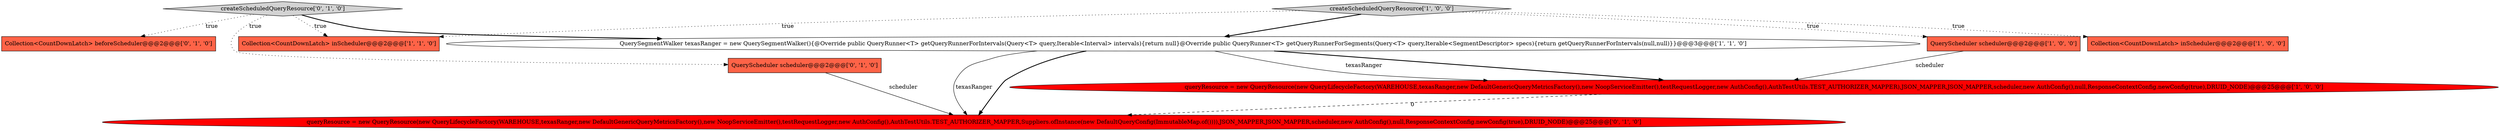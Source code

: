 digraph {
6 [style = filled, label = "Collection<CountDownLatch> beforeScheduler@@@2@@@['0', '1', '0']", fillcolor = tomato, shape = box image = "AAA0AAABBB2BBB"];
7 [style = filled, label = "QueryScheduler scheduler@@@2@@@['0', '1', '0']", fillcolor = tomato, shape = box image = "AAA0AAABBB2BBB"];
5 [style = filled, label = "Collection<CountDownLatch> inScheduler@@@2@@@['1', '1', '0']", fillcolor = tomato, shape = box image = "AAA0AAABBB1BBB"];
0 [style = filled, label = "QuerySegmentWalker texasRanger = new QuerySegmentWalker(){@Override public QueryRunner<T> getQueryRunnerForIntervals(Query<T> query,Iterable<Interval> intervals){return null}@Override public QueryRunner<T> getQueryRunnerForSegments(Query<T> query,Iterable<SegmentDescriptor> specs){return getQueryRunnerForIntervals(null,null)}}@@@3@@@['1', '1', '0']", fillcolor = white, shape = ellipse image = "AAA0AAABBB1BBB"];
8 [style = filled, label = "queryResource = new QueryResource(new QueryLifecycleFactory(WAREHOUSE,texasRanger,new DefaultGenericQueryMetricsFactory(),new NoopServiceEmitter(),testRequestLogger,new AuthConfig(),AuthTestUtils.TEST_AUTHORIZER_MAPPER,Suppliers.ofInstance(new DefaultQueryConfig(ImmutableMap.of()))),JSON_MAPPER,JSON_MAPPER,scheduler,new AuthConfig(),null,ResponseContextConfig.newConfig(true),DRUID_NODE)@@@25@@@['0', '1', '0']", fillcolor = red, shape = ellipse image = "AAA1AAABBB2BBB"];
2 [style = filled, label = "QueryScheduler scheduler@@@2@@@['1', '0', '0']", fillcolor = tomato, shape = box image = "AAA0AAABBB1BBB"];
3 [style = filled, label = "queryResource = new QueryResource(new QueryLifecycleFactory(WAREHOUSE,texasRanger,new DefaultGenericQueryMetricsFactory(),new NoopServiceEmitter(),testRequestLogger,new AuthConfig(),AuthTestUtils.TEST_AUTHORIZER_MAPPER),JSON_MAPPER,JSON_MAPPER,scheduler,new AuthConfig(),null,ResponseContextConfig.newConfig(true),DRUID_NODE)@@@25@@@['1', '0', '0']", fillcolor = red, shape = ellipse image = "AAA1AAABBB1BBB"];
4 [style = filled, label = "createScheduledQueryResource['1', '0', '0']", fillcolor = lightgray, shape = diamond image = "AAA0AAABBB1BBB"];
1 [style = filled, label = "Collection<CountDownLatch> inScheduler@@@2@@@['1', '0', '0']", fillcolor = tomato, shape = box image = "AAA0AAABBB1BBB"];
9 [style = filled, label = "createScheduledQueryResource['0', '1', '0']", fillcolor = lightgray, shape = diamond image = "AAA0AAABBB2BBB"];
0->8 [style = solid, label="texasRanger"];
0->3 [style = bold, label=""];
3->8 [style = dashed, label="0"];
4->5 [style = dotted, label="true"];
9->5 [style = dotted, label="true"];
9->0 [style = bold, label=""];
9->7 [style = dotted, label="true"];
2->3 [style = solid, label="scheduler"];
9->6 [style = dotted, label="true"];
4->1 [style = dotted, label="true"];
4->2 [style = dotted, label="true"];
7->8 [style = solid, label="scheduler"];
4->0 [style = bold, label=""];
0->8 [style = bold, label=""];
0->3 [style = solid, label="texasRanger"];
}
